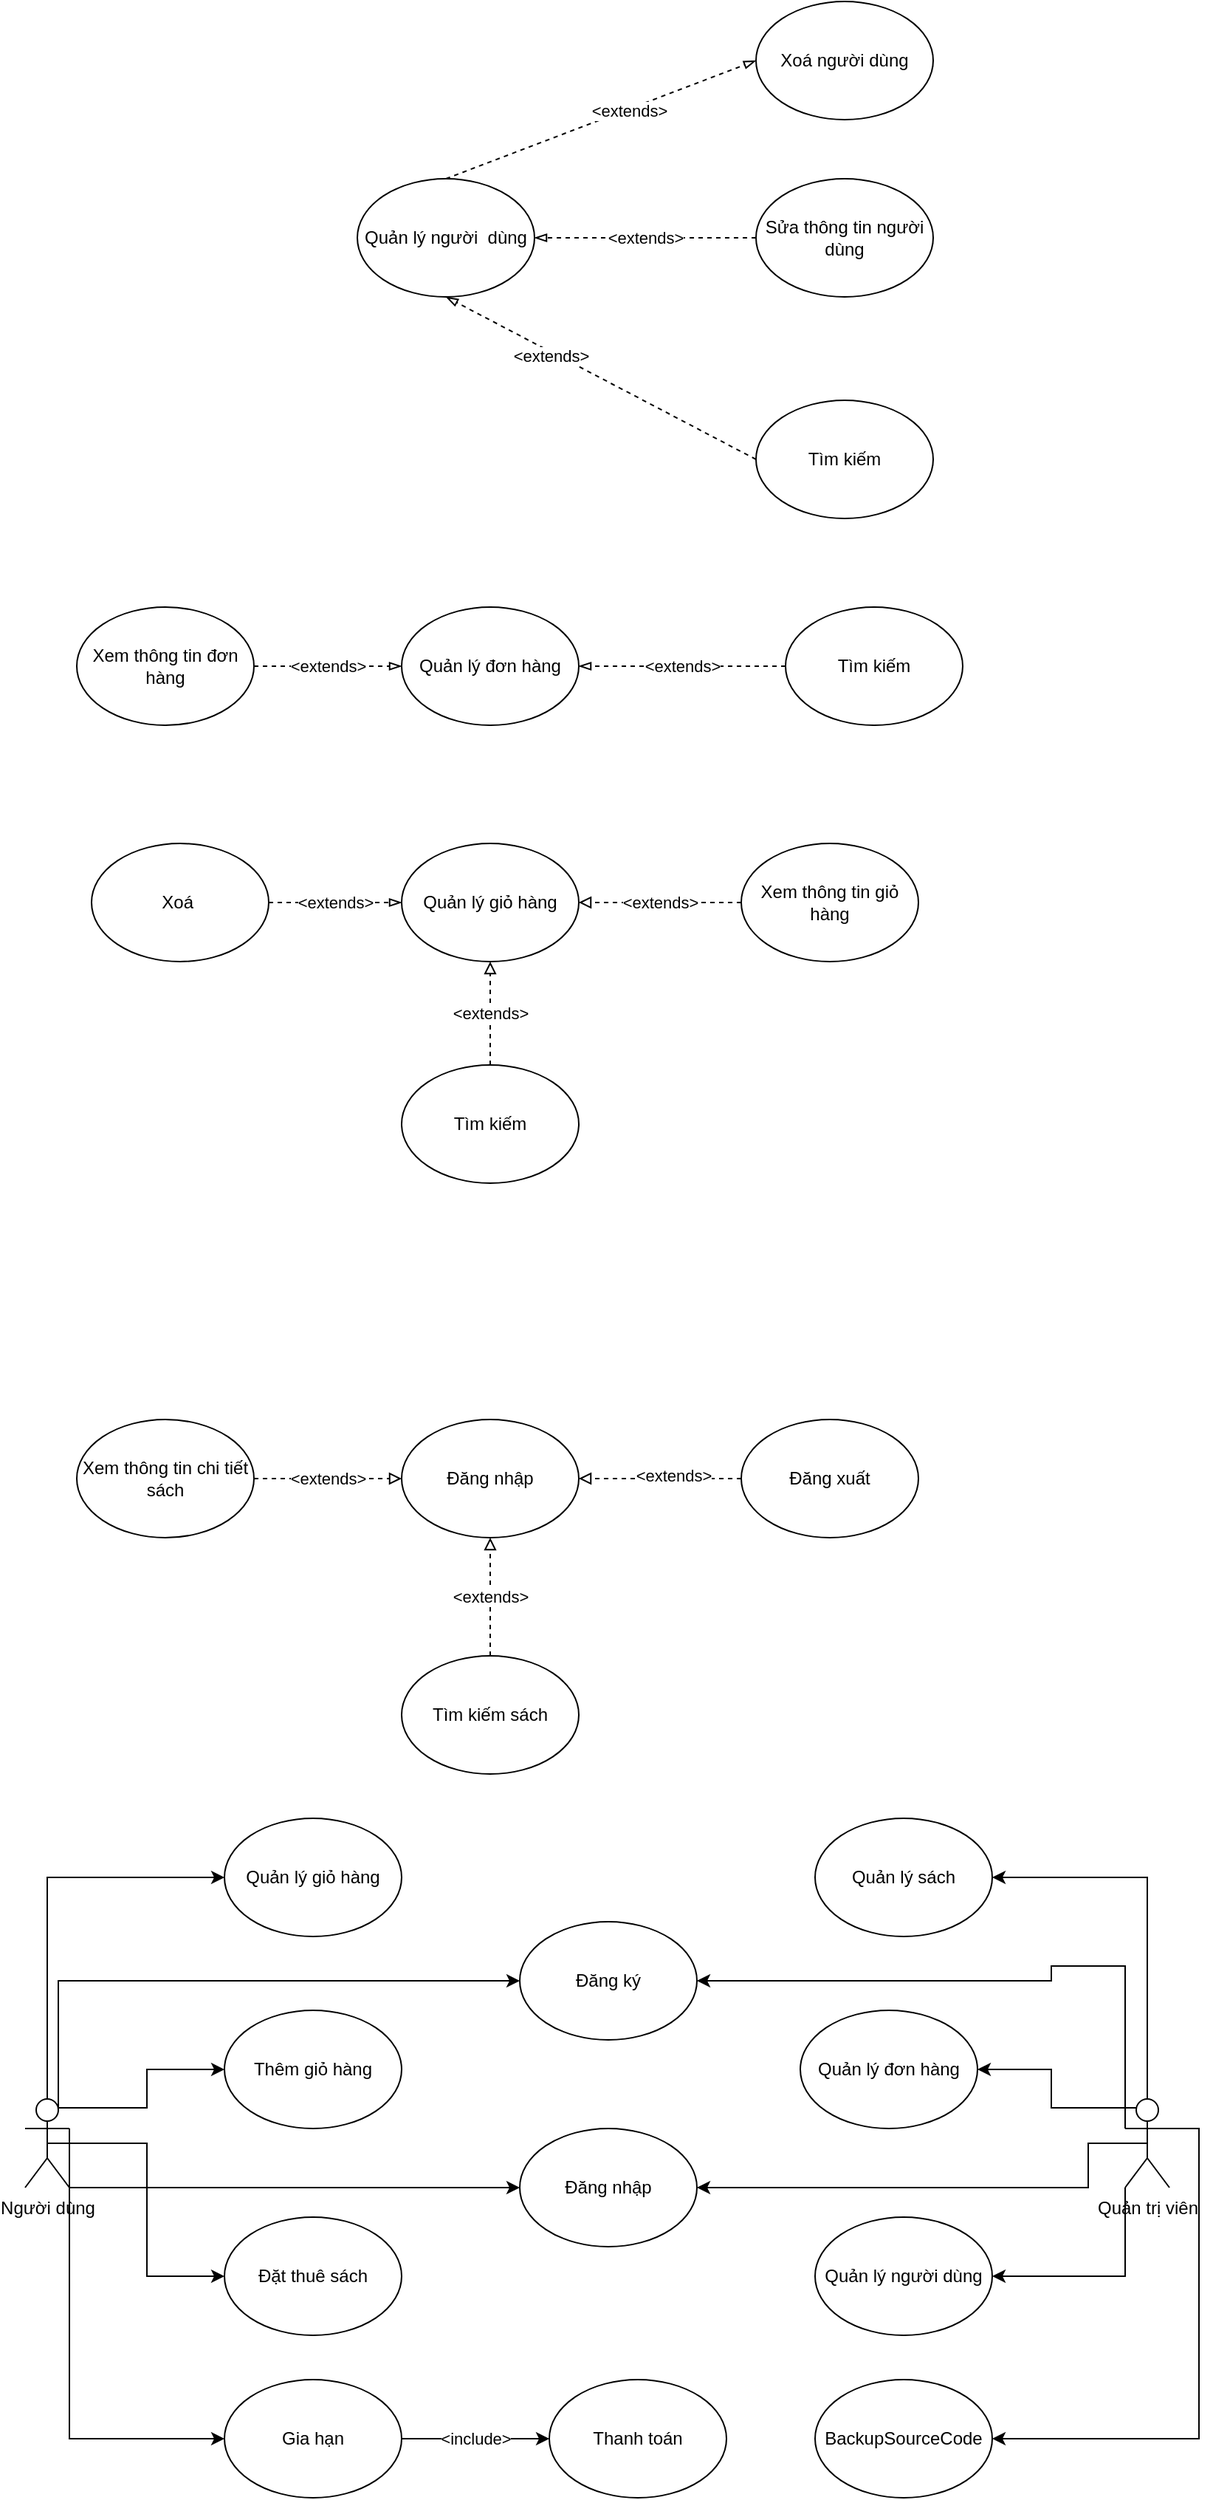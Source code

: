 <mxfile version="21.3.8" type="github">
  <diagram name="Page-1" id="dvLurNVkI768US-QEDtv">
    <mxGraphModel dx="825" dy="1552" grid="1" gridSize="10" guides="1" tooltips="1" connect="1" arrows="1" fold="1" page="1" pageScale="1" pageWidth="850" pageHeight="1100" math="0" shadow="0">
      <root>
        <mxCell id="0" />
        <mxCell id="1" parent="0" />
        <mxCell id="h5AyVPg9PIqoOqnRX0uZ-1" value="Quản lý người&amp;nbsp; dùng" style="ellipse;whiteSpace=wrap;html=1;" parent="1" vertex="1">
          <mxGeometry x="290" y="40" width="120" height="80" as="geometry" />
        </mxCell>
        <mxCell id="h5AyVPg9PIqoOqnRX0uZ-2" value="Xoá người dùng" style="ellipse;whiteSpace=wrap;html=1;" parent="1" vertex="1">
          <mxGeometry x="560" y="-80" width="120" height="80" as="geometry" />
        </mxCell>
        <mxCell id="h5AyVPg9PIqoOqnRX0uZ-6" value="&amp;lt;extends&amp;gt;" style="edgeStyle=orthogonalEdgeStyle;rounded=0;orthogonalLoop=1;jettySize=auto;html=1;exitX=0;exitY=0.5;exitDx=0;exitDy=0;endArrow=blockThin;endFill=0;dashed=1;" parent="1" source="h5AyVPg9PIqoOqnRX0uZ-3" target="h5AyVPg9PIqoOqnRX0uZ-1" edge="1">
          <mxGeometry relative="1" as="geometry" />
        </mxCell>
        <mxCell id="h5AyVPg9PIqoOqnRX0uZ-3" value="Sửa thông tin người dùng" style="ellipse;whiteSpace=wrap;html=1;" parent="1" vertex="1">
          <mxGeometry x="560" y="40" width="120" height="80" as="geometry" />
        </mxCell>
        <mxCell id="h5AyVPg9PIqoOqnRX0uZ-4" value="Tìm kiếm" style="ellipse;whiteSpace=wrap;html=1;" parent="1" vertex="1">
          <mxGeometry x="560" y="190" width="120" height="80" as="geometry" />
        </mxCell>
        <mxCell id="h5AyVPg9PIqoOqnRX0uZ-8" value="Quản lý đơn hàng" style="ellipse;whiteSpace=wrap;html=1;" parent="1" vertex="1">
          <mxGeometry x="320" y="330" width="120" height="80" as="geometry" />
        </mxCell>
        <mxCell id="h5AyVPg9PIqoOqnRX0uZ-12" value="&amp;lt;extends&amp;gt;" style="edgeStyle=orthogonalEdgeStyle;rounded=0;orthogonalLoop=1;jettySize=auto;html=1;exitX=0;exitY=0.5;exitDx=0;exitDy=0;entryX=1;entryY=0.5;entryDx=0;entryDy=0;endArrow=blockThin;endFill=0;dashed=1;" parent="1" source="h5AyVPg9PIqoOqnRX0uZ-9" target="h5AyVPg9PIqoOqnRX0uZ-8" edge="1">
          <mxGeometry relative="1" as="geometry" />
        </mxCell>
        <mxCell id="h5AyVPg9PIqoOqnRX0uZ-9" value="Tìm kiếm" style="ellipse;whiteSpace=wrap;html=1;" parent="1" vertex="1">
          <mxGeometry x="580" y="330" width="120" height="80" as="geometry" />
        </mxCell>
        <mxCell id="h5AyVPg9PIqoOqnRX0uZ-11" value="&amp;lt;extends&amp;gt;" style="edgeStyle=orthogonalEdgeStyle;rounded=0;orthogonalLoop=1;jettySize=auto;html=1;exitX=1;exitY=0.5;exitDx=0;exitDy=0;endArrow=blockThin;endFill=0;dashed=1;" parent="1" source="h5AyVPg9PIqoOqnRX0uZ-10" target="h5AyVPg9PIqoOqnRX0uZ-8" edge="1">
          <mxGeometry relative="1" as="geometry" />
        </mxCell>
        <mxCell id="h5AyVPg9PIqoOqnRX0uZ-10" value="Xem thông tin đơn hàng" style="ellipse;whiteSpace=wrap;html=1;" parent="1" vertex="1">
          <mxGeometry x="100" y="330" width="120" height="80" as="geometry" />
        </mxCell>
        <mxCell id="h5AyVPg9PIqoOqnRX0uZ-13" value="Quản lý giỏ hàng" style="ellipse;whiteSpace=wrap;html=1;" parent="1" vertex="1">
          <mxGeometry x="320" y="490" width="120" height="80" as="geometry" />
        </mxCell>
        <mxCell id="h5AyVPg9PIqoOqnRX0uZ-19" value="&amp;lt;extends&amp;gt;" style="edgeStyle=orthogonalEdgeStyle;rounded=0;orthogonalLoop=1;jettySize=auto;html=1;exitX=0;exitY=0.5;exitDx=0;exitDy=0;endArrow=block;endFill=0;dashed=1;" parent="1" source="h5AyVPg9PIqoOqnRX0uZ-14" target="h5AyVPg9PIqoOqnRX0uZ-13" edge="1">
          <mxGeometry relative="1" as="geometry" />
        </mxCell>
        <mxCell id="h5AyVPg9PIqoOqnRX0uZ-14" value="Xem thông tin giỏ hàng" style="ellipse;whiteSpace=wrap;html=1;" parent="1" vertex="1">
          <mxGeometry x="550" y="490" width="120" height="80" as="geometry" />
        </mxCell>
        <mxCell id="h5AyVPg9PIqoOqnRX0uZ-17" value="&amp;lt;extends&amp;gt;" style="edgeStyle=orthogonalEdgeStyle;rounded=0;orthogonalLoop=1;jettySize=auto;html=1;exitX=1;exitY=0.5;exitDx=0;exitDy=0;endArrow=blockThin;endFill=0;dashed=1;" parent="1" source="h5AyVPg9PIqoOqnRX0uZ-15" target="h5AyVPg9PIqoOqnRX0uZ-13" edge="1">
          <mxGeometry relative="1" as="geometry" />
        </mxCell>
        <mxCell id="h5AyVPg9PIqoOqnRX0uZ-15" value="Xoá&amp;nbsp;" style="ellipse;whiteSpace=wrap;html=1;" parent="1" vertex="1">
          <mxGeometry x="110" y="490" width="120" height="80" as="geometry" />
        </mxCell>
        <mxCell id="h5AyVPg9PIqoOqnRX0uZ-20" value="&amp;lt;extends&amp;gt;" style="edgeStyle=orthogonalEdgeStyle;rounded=0;orthogonalLoop=1;jettySize=auto;html=1;exitX=0.5;exitY=0;exitDx=0;exitDy=0;entryX=0.5;entryY=1;entryDx=0;entryDy=0;dashed=1;endArrow=block;endFill=0;" parent="1" source="h5AyVPg9PIqoOqnRX0uZ-16" target="h5AyVPg9PIqoOqnRX0uZ-13" edge="1">
          <mxGeometry relative="1" as="geometry" />
        </mxCell>
        <mxCell id="h5AyVPg9PIqoOqnRX0uZ-16" value="Tìm kiếm" style="ellipse;whiteSpace=wrap;html=1;" parent="1" vertex="1">
          <mxGeometry x="320" y="640" width="120" height="80" as="geometry" />
        </mxCell>
        <mxCell id="h5AyVPg9PIqoOqnRX0uZ-21" value="Đăng nhập" style="ellipse;whiteSpace=wrap;html=1;" parent="1" vertex="1">
          <mxGeometry x="320" y="880" width="120" height="80" as="geometry" />
        </mxCell>
        <mxCell id="h5AyVPg9PIqoOqnRX0uZ-25" value="&amp;lt;extends&amp;gt;" style="edgeStyle=orthogonalEdgeStyle;rounded=0;orthogonalLoop=1;jettySize=auto;html=1;exitX=1;exitY=0.5;exitDx=0;exitDy=0;endArrow=block;endFill=0;dashed=1;" parent="1" source="h5AyVPg9PIqoOqnRX0uZ-22" target="h5AyVPg9PIqoOqnRX0uZ-21" edge="1">
          <mxGeometry relative="1" as="geometry" />
        </mxCell>
        <mxCell id="h5AyVPg9PIqoOqnRX0uZ-22" value="Xem thông tin chi tiết sách" style="ellipse;whiteSpace=wrap;html=1;" parent="1" vertex="1">
          <mxGeometry x="100" y="880" width="120" height="80" as="geometry" />
        </mxCell>
        <mxCell id="h5AyVPg9PIqoOqnRX0uZ-26" style="edgeStyle=orthogonalEdgeStyle;rounded=0;orthogonalLoop=1;jettySize=auto;html=1;exitX=0;exitY=0.5;exitDx=0;exitDy=0;dashed=1;endArrow=block;endFill=0;" parent="1" source="h5AyVPg9PIqoOqnRX0uZ-23" target="h5AyVPg9PIqoOqnRX0uZ-21" edge="1">
          <mxGeometry relative="1" as="geometry" />
        </mxCell>
        <mxCell id="h5AyVPg9PIqoOqnRX0uZ-27" value="&amp;lt;extends&amp;gt;" style="edgeLabel;html=1;align=center;verticalAlign=middle;resizable=0;points=[];" parent="h5AyVPg9PIqoOqnRX0uZ-26" vertex="1" connectable="0">
          <mxGeometry x="-0.157" y="-2" relative="1" as="geometry">
            <mxPoint as="offset" />
          </mxGeometry>
        </mxCell>
        <mxCell id="h5AyVPg9PIqoOqnRX0uZ-23" value="Đăng xuất" style="ellipse;whiteSpace=wrap;html=1;" parent="1" vertex="1">
          <mxGeometry x="550" y="880" width="120" height="80" as="geometry" />
        </mxCell>
        <mxCell id="h5AyVPg9PIqoOqnRX0uZ-28" value="&amp;lt;extends&amp;gt;" style="edgeStyle=orthogonalEdgeStyle;rounded=0;orthogonalLoop=1;jettySize=auto;html=1;exitX=0.5;exitY=0;exitDx=0;exitDy=0;entryX=0.5;entryY=1;entryDx=0;entryDy=0;endArrow=block;endFill=0;dashed=1;" parent="1" source="h5AyVPg9PIqoOqnRX0uZ-24" target="h5AyVPg9PIqoOqnRX0uZ-21" edge="1">
          <mxGeometry relative="1" as="geometry" />
        </mxCell>
        <mxCell id="h5AyVPg9PIqoOqnRX0uZ-24" value="Tìm kiếm sách" style="ellipse;whiteSpace=wrap;html=1;" parent="1" vertex="1">
          <mxGeometry x="320" y="1040" width="120" height="80" as="geometry" />
        </mxCell>
        <mxCell id="ugRo239wMmRf-6rKSM6Q-29" style="edgeStyle=orthogonalEdgeStyle;rounded=0;orthogonalLoop=1;jettySize=auto;html=1;exitX=0.5;exitY=0;exitDx=0;exitDy=0;exitPerimeter=0;entryX=0;entryY=0.5;entryDx=0;entryDy=0;" edge="1" parent="1" source="ugRo239wMmRf-6rKSM6Q-1" target="ugRo239wMmRf-6rKSM6Q-8">
          <mxGeometry relative="1" as="geometry" />
        </mxCell>
        <mxCell id="ugRo239wMmRf-6rKSM6Q-30" style="edgeStyle=orthogonalEdgeStyle;rounded=0;orthogonalLoop=1;jettySize=auto;html=1;exitX=0.75;exitY=0.1;exitDx=0;exitDy=0;exitPerimeter=0;entryX=0;entryY=0.5;entryDx=0;entryDy=0;" edge="1" parent="1" source="ugRo239wMmRf-6rKSM6Q-1" target="ugRo239wMmRf-6rKSM6Q-17">
          <mxGeometry relative="1" as="geometry" />
        </mxCell>
        <mxCell id="ugRo239wMmRf-6rKSM6Q-31" style="edgeStyle=orthogonalEdgeStyle;rounded=0;orthogonalLoop=1;jettySize=auto;html=1;exitX=1;exitY=1;exitDx=0;exitDy=0;exitPerimeter=0;entryX=0;entryY=0.5;entryDx=0;entryDy=0;" edge="1" parent="1" source="ugRo239wMmRf-6rKSM6Q-1" target="ugRo239wMmRf-6rKSM6Q-15">
          <mxGeometry relative="1" as="geometry" />
        </mxCell>
        <mxCell id="ugRo239wMmRf-6rKSM6Q-32" style="edgeStyle=orthogonalEdgeStyle;rounded=0;orthogonalLoop=1;jettySize=auto;html=1;exitX=0.5;exitY=0.5;exitDx=0;exitDy=0;exitPerimeter=0;entryX=0;entryY=0.5;entryDx=0;entryDy=0;" edge="1" parent="1" source="ugRo239wMmRf-6rKSM6Q-1" target="ugRo239wMmRf-6rKSM6Q-16">
          <mxGeometry relative="1" as="geometry" />
        </mxCell>
        <mxCell id="ugRo239wMmRf-6rKSM6Q-33" style="edgeStyle=orthogonalEdgeStyle;rounded=0;orthogonalLoop=1;jettySize=auto;html=1;exitX=1;exitY=0.333;exitDx=0;exitDy=0;exitPerimeter=0;" edge="1" parent="1" source="ugRo239wMmRf-6rKSM6Q-1" target="ugRo239wMmRf-6rKSM6Q-12">
          <mxGeometry relative="1" as="geometry">
            <Array as="points">
              <mxPoint x="95" y="1400" />
            </Array>
          </mxGeometry>
        </mxCell>
        <mxCell id="ugRo239wMmRf-6rKSM6Q-34" style="edgeStyle=orthogonalEdgeStyle;rounded=0;orthogonalLoop=1;jettySize=auto;html=1;exitX=0.75;exitY=0.1;exitDx=0;exitDy=0;exitPerimeter=0;entryX=0;entryY=0.5;entryDx=0;entryDy=0;" edge="1" parent="1" source="ugRo239wMmRf-6rKSM6Q-1" target="ugRo239wMmRf-6rKSM6Q-13">
          <mxGeometry relative="1" as="geometry">
            <Array as="points">
              <mxPoint x="88" y="1260" />
            </Array>
          </mxGeometry>
        </mxCell>
        <mxCell id="ugRo239wMmRf-6rKSM6Q-1" value="Người dùng" style="shape=umlActor;verticalLabelPosition=bottom;verticalAlign=top;html=1;outlineConnect=0;" vertex="1" parent="1">
          <mxGeometry x="65" y="1340" width="30" height="60" as="geometry" />
        </mxCell>
        <mxCell id="ugRo239wMmRf-6rKSM6Q-18" style="edgeStyle=orthogonalEdgeStyle;rounded=0;orthogonalLoop=1;jettySize=auto;html=1;exitX=0.5;exitY=0;exitDx=0;exitDy=0;exitPerimeter=0;entryX=1;entryY=0.5;entryDx=0;entryDy=0;" edge="1" parent="1" source="ugRo239wMmRf-6rKSM6Q-6" target="ugRo239wMmRf-6rKSM6Q-9">
          <mxGeometry relative="1" as="geometry" />
        </mxCell>
        <mxCell id="ugRo239wMmRf-6rKSM6Q-21" style="edgeStyle=orthogonalEdgeStyle;rounded=0;orthogonalLoop=1;jettySize=auto;html=1;exitX=1;exitY=0.333;exitDx=0;exitDy=0;exitPerimeter=0;entryX=1;entryY=0.5;entryDx=0;entryDy=0;" edge="1" parent="1" source="ugRo239wMmRf-6rKSM6Q-6" target="ugRo239wMmRf-6rKSM6Q-10">
          <mxGeometry relative="1" as="geometry" />
        </mxCell>
        <mxCell id="ugRo239wMmRf-6rKSM6Q-22" style="edgeStyle=orthogonalEdgeStyle;rounded=0;orthogonalLoop=1;jettySize=auto;html=1;exitX=0;exitY=0.333;exitDx=0;exitDy=0;exitPerimeter=0;" edge="1" parent="1" source="ugRo239wMmRf-6rKSM6Q-6" target="ugRo239wMmRf-6rKSM6Q-13">
          <mxGeometry relative="1" as="geometry">
            <Array as="points">
              <mxPoint x="760" y="1250" />
              <mxPoint x="760" y="1260" />
            </Array>
          </mxGeometry>
        </mxCell>
        <mxCell id="ugRo239wMmRf-6rKSM6Q-23" style="edgeStyle=orthogonalEdgeStyle;rounded=0;orthogonalLoop=1;jettySize=auto;html=1;exitX=0.5;exitY=0.5;exitDx=0;exitDy=0;exitPerimeter=0;entryX=1;entryY=0.5;entryDx=0;entryDy=0;" edge="1" parent="1" source="ugRo239wMmRf-6rKSM6Q-6" target="ugRo239wMmRf-6rKSM6Q-12">
          <mxGeometry relative="1" as="geometry">
            <Array as="points">
              <mxPoint x="785" y="1400" />
            </Array>
          </mxGeometry>
        </mxCell>
        <mxCell id="ugRo239wMmRf-6rKSM6Q-26" style="edgeStyle=orthogonalEdgeStyle;rounded=0;orthogonalLoop=1;jettySize=auto;html=1;exitX=0.25;exitY=0.1;exitDx=0;exitDy=0;exitPerimeter=0;entryX=1;entryY=0.5;entryDx=0;entryDy=0;" edge="1" parent="1" source="ugRo239wMmRf-6rKSM6Q-6" target="ugRo239wMmRf-6rKSM6Q-7">
          <mxGeometry relative="1" as="geometry" />
        </mxCell>
        <mxCell id="ugRo239wMmRf-6rKSM6Q-27" style="edgeStyle=orthogonalEdgeStyle;rounded=0;orthogonalLoop=1;jettySize=auto;html=1;exitX=0;exitY=1;exitDx=0;exitDy=0;exitPerimeter=0;entryX=1;entryY=0.5;entryDx=0;entryDy=0;" edge="1" parent="1" source="ugRo239wMmRf-6rKSM6Q-6" target="ugRo239wMmRf-6rKSM6Q-11">
          <mxGeometry relative="1" as="geometry" />
        </mxCell>
        <mxCell id="ugRo239wMmRf-6rKSM6Q-6" value="Quản trị viên" style="shape=umlActor;verticalLabelPosition=bottom;verticalAlign=top;html=1;outlineConnect=0;" vertex="1" parent="1">
          <mxGeometry x="810" y="1340" width="30" height="60" as="geometry" />
        </mxCell>
        <mxCell id="ugRo239wMmRf-6rKSM6Q-7" value="Quản lý đơn hàng" style="ellipse;whiteSpace=wrap;html=1;" vertex="1" parent="1">
          <mxGeometry x="590" y="1280" width="120" height="80" as="geometry" />
        </mxCell>
        <mxCell id="ugRo239wMmRf-6rKSM6Q-8" value="Quản lý giỏ hàng" style="ellipse;whiteSpace=wrap;html=1;" vertex="1" parent="1">
          <mxGeometry x="200" y="1150" width="120" height="80" as="geometry" />
        </mxCell>
        <mxCell id="ugRo239wMmRf-6rKSM6Q-9" value="Quản lý sách" style="ellipse;whiteSpace=wrap;html=1;" vertex="1" parent="1">
          <mxGeometry x="600" y="1150" width="120" height="80" as="geometry" />
        </mxCell>
        <mxCell id="ugRo239wMmRf-6rKSM6Q-10" value="BackupSourceCode" style="ellipse;whiteSpace=wrap;html=1;" vertex="1" parent="1">
          <mxGeometry x="600" y="1530" width="120" height="80" as="geometry" />
        </mxCell>
        <mxCell id="ugRo239wMmRf-6rKSM6Q-11" value="Quản lý người dùng" style="ellipse;whiteSpace=wrap;html=1;" vertex="1" parent="1">
          <mxGeometry x="600" y="1420" width="120" height="80" as="geometry" />
        </mxCell>
        <mxCell id="ugRo239wMmRf-6rKSM6Q-12" value="Đăng nhập" style="ellipse;whiteSpace=wrap;html=1;" vertex="1" parent="1">
          <mxGeometry x="400" y="1360" width="120" height="80" as="geometry" />
        </mxCell>
        <mxCell id="ugRo239wMmRf-6rKSM6Q-13" value="Đăng ký" style="ellipse;whiteSpace=wrap;html=1;" vertex="1" parent="1">
          <mxGeometry x="400" y="1220" width="120" height="80" as="geometry" />
        </mxCell>
        <mxCell id="ugRo239wMmRf-6rKSM6Q-14" value="Thanh toán" style="ellipse;whiteSpace=wrap;html=1;" vertex="1" parent="1">
          <mxGeometry x="420" y="1530" width="120" height="80" as="geometry" />
        </mxCell>
        <mxCell id="ugRo239wMmRf-6rKSM6Q-35" value="&amp;lt;include&amp;gt;" style="edgeStyle=orthogonalEdgeStyle;rounded=0;orthogonalLoop=1;jettySize=auto;html=1;exitX=1;exitY=0.5;exitDx=0;exitDy=0;" edge="1" parent="1" source="ugRo239wMmRf-6rKSM6Q-15" target="ugRo239wMmRf-6rKSM6Q-14">
          <mxGeometry relative="1" as="geometry" />
        </mxCell>
        <mxCell id="ugRo239wMmRf-6rKSM6Q-15" value="Gia hạn" style="ellipse;whiteSpace=wrap;html=1;" vertex="1" parent="1">
          <mxGeometry x="200" y="1530" width="120" height="80" as="geometry" />
        </mxCell>
        <mxCell id="ugRo239wMmRf-6rKSM6Q-16" value="Đặt thuê sách" style="ellipse;whiteSpace=wrap;html=1;" vertex="1" parent="1">
          <mxGeometry x="200" y="1420" width="120" height="80" as="geometry" />
        </mxCell>
        <mxCell id="ugRo239wMmRf-6rKSM6Q-17" value="Thêm giỏ hàng" style="ellipse;whiteSpace=wrap;html=1;" vertex="1" parent="1">
          <mxGeometry x="200" y="1280" width="120" height="80" as="geometry" />
        </mxCell>
        <mxCell id="ugRo239wMmRf-6rKSM6Q-37" value="" style="endArrow=blockThin;html=1;rounded=0;entryX=0.5;entryY=1;entryDx=0;entryDy=0;dashed=1;startArrow=none;startFill=0;endFill=0;exitX=0;exitY=0.5;exitDx=0;exitDy=0;" edge="1" parent="1" source="h5AyVPg9PIqoOqnRX0uZ-4" target="h5AyVPg9PIqoOqnRX0uZ-1">
          <mxGeometry width="50" height="50" relative="1" as="geometry">
            <mxPoint x="430" y="200" as="sourcePoint" />
            <mxPoint x="480" y="150" as="targetPoint" />
          </mxGeometry>
        </mxCell>
        <mxCell id="ugRo239wMmRf-6rKSM6Q-38" value="&amp;lt;extends&amp;gt;" style="edgeLabel;html=1;align=center;verticalAlign=middle;resizable=0;points=[];" vertex="1" connectable="0" parent="ugRo239wMmRf-6rKSM6Q-37">
          <mxGeometry x="0.311" y="2" relative="1" as="geometry">
            <mxPoint x="-1" as="offset" />
          </mxGeometry>
        </mxCell>
        <mxCell id="ugRo239wMmRf-6rKSM6Q-39" value="" style="endArrow=blockThin;html=1;rounded=0;exitX=0.5;exitY=0;exitDx=0;exitDy=0;entryX=0;entryY=0.5;entryDx=0;entryDy=0;dashed=1;endFill=0;" edge="1" parent="1" source="h5AyVPg9PIqoOqnRX0uZ-1" target="h5AyVPg9PIqoOqnRX0uZ-2">
          <mxGeometry width="50" height="50" relative="1" as="geometry">
            <mxPoint x="430" y="140" as="sourcePoint" />
            <mxPoint x="480" y="90" as="targetPoint" />
          </mxGeometry>
        </mxCell>
        <mxCell id="ugRo239wMmRf-6rKSM6Q-40" value="&amp;lt;extends&amp;gt;" style="edgeLabel;html=1;align=center;verticalAlign=middle;resizable=0;points=[];" vertex="1" connectable="0" parent="ugRo239wMmRf-6rKSM6Q-39">
          <mxGeometry x="0.176" y="-1" relative="1" as="geometry">
            <mxPoint as="offset" />
          </mxGeometry>
        </mxCell>
      </root>
    </mxGraphModel>
  </diagram>
</mxfile>
